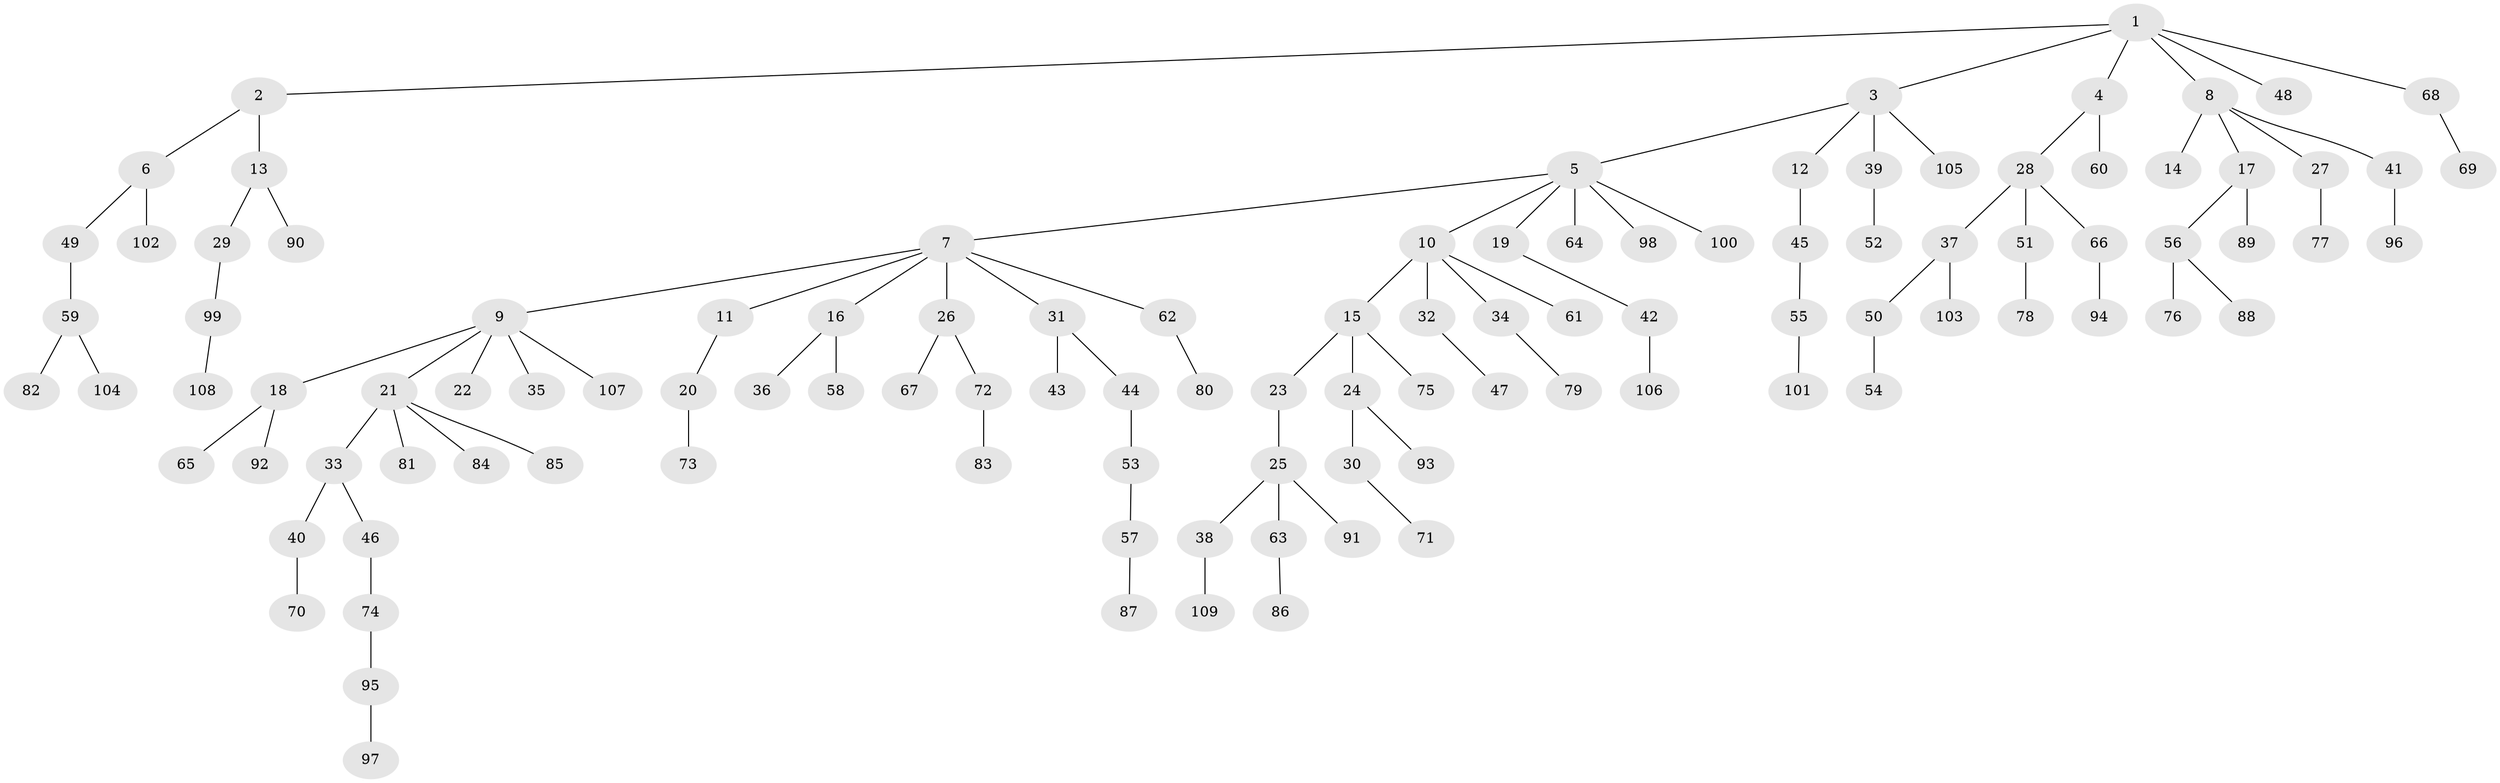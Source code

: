 // coarse degree distribution, {5: 0.05555555555555555, 4: 0.06944444444444445, 10: 0.013888888888888888, 2: 0.2361111111111111, 3: 0.041666666666666664, 8: 0.013888888888888888, 1: 0.5694444444444444}
// Generated by graph-tools (version 1.1) at 2025/42/03/06/25 10:42:05]
// undirected, 109 vertices, 108 edges
graph export_dot {
graph [start="1"]
  node [color=gray90,style=filled];
  1;
  2;
  3;
  4;
  5;
  6;
  7;
  8;
  9;
  10;
  11;
  12;
  13;
  14;
  15;
  16;
  17;
  18;
  19;
  20;
  21;
  22;
  23;
  24;
  25;
  26;
  27;
  28;
  29;
  30;
  31;
  32;
  33;
  34;
  35;
  36;
  37;
  38;
  39;
  40;
  41;
  42;
  43;
  44;
  45;
  46;
  47;
  48;
  49;
  50;
  51;
  52;
  53;
  54;
  55;
  56;
  57;
  58;
  59;
  60;
  61;
  62;
  63;
  64;
  65;
  66;
  67;
  68;
  69;
  70;
  71;
  72;
  73;
  74;
  75;
  76;
  77;
  78;
  79;
  80;
  81;
  82;
  83;
  84;
  85;
  86;
  87;
  88;
  89;
  90;
  91;
  92;
  93;
  94;
  95;
  96;
  97;
  98;
  99;
  100;
  101;
  102;
  103;
  104;
  105;
  106;
  107;
  108;
  109;
  1 -- 2;
  1 -- 3;
  1 -- 4;
  1 -- 8;
  1 -- 48;
  1 -- 68;
  2 -- 6;
  2 -- 13;
  3 -- 5;
  3 -- 12;
  3 -- 39;
  3 -- 105;
  4 -- 28;
  4 -- 60;
  5 -- 7;
  5 -- 10;
  5 -- 19;
  5 -- 64;
  5 -- 98;
  5 -- 100;
  6 -- 49;
  6 -- 102;
  7 -- 9;
  7 -- 11;
  7 -- 16;
  7 -- 26;
  7 -- 31;
  7 -- 62;
  8 -- 14;
  8 -- 17;
  8 -- 27;
  8 -- 41;
  9 -- 18;
  9 -- 21;
  9 -- 22;
  9 -- 35;
  9 -- 107;
  10 -- 15;
  10 -- 32;
  10 -- 34;
  10 -- 61;
  11 -- 20;
  12 -- 45;
  13 -- 29;
  13 -- 90;
  15 -- 23;
  15 -- 24;
  15 -- 75;
  16 -- 36;
  16 -- 58;
  17 -- 56;
  17 -- 89;
  18 -- 65;
  18 -- 92;
  19 -- 42;
  20 -- 73;
  21 -- 33;
  21 -- 81;
  21 -- 84;
  21 -- 85;
  23 -- 25;
  24 -- 30;
  24 -- 93;
  25 -- 38;
  25 -- 63;
  25 -- 91;
  26 -- 67;
  26 -- 72;
  27 -- 77;
  28 -- 37;
  28 -- 51;
  28 -- 66;
  29 -- 99;
  30 -- 71;
  31 -- 43;
  31 -- 44;
  32 -- 47;
  33 -- 40;
  33 -- 46;
  34 -- 79;
  37 -- 50;
  37 -- 103;
  38 -- 109;
  39 -- 52;
  40 -- 70;
  41 -- 96;
  42 -- 106;
  44 -- 53;
  45 -- 55;
  46 -- 74;
  49 -- 59;
  50 -- 54;
  51 -- 78;
  53 -- 57;
  55 -- 101;
  56 -- 76;
  56 -- 88;
  57 -- 87;
  59 -- 82;
  59 -- 104;
  62 -- 80;
  63 -- 86;
  66 -- 94;
  68 -- 69;
  72 -- 83;
  74 -- 95;
  95 -- 97;
  99 -- 108;
}
